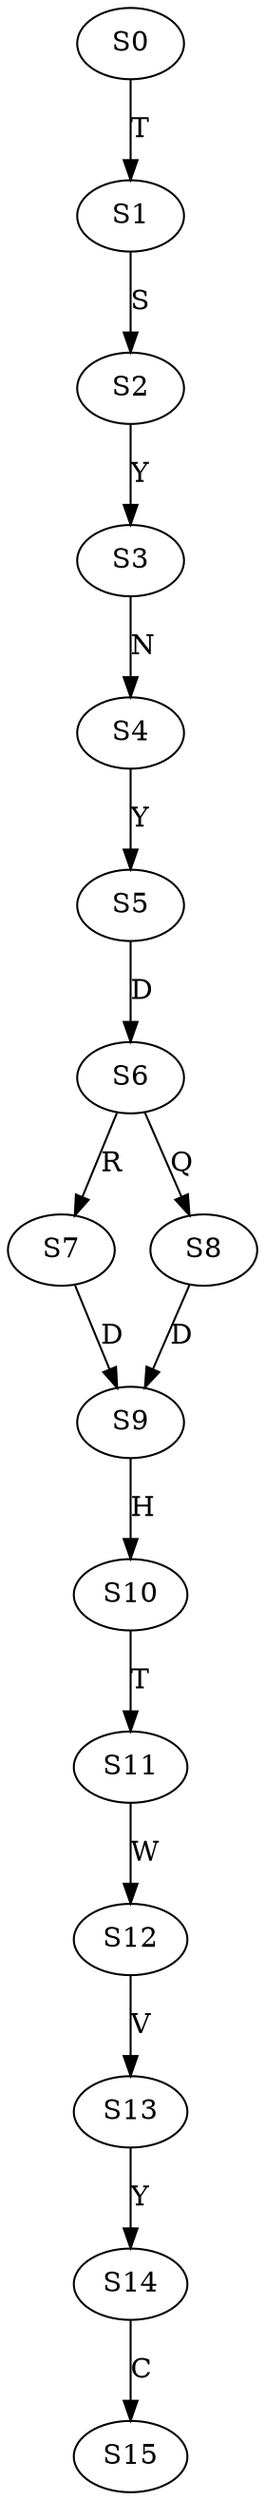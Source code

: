 strict digraph  {
	S0 -> S1 [ label = T ];
	S1 -> S2 [ label = S ];
	S2 -> S3 [ label = Y ];
	S3 -> S4 [ label = N ];
	S4 -> S5 [ label = Y ];
	S5 -> S6 [ label = D ];
	S6 -> S7 [ label = R ];
	S6 -> S8 [ label = Q ];
	S7 -> S9 [ label = D ];
	S8 -> S9 [ label = D ];
	S9 -> S10 [ label = H ];
	S10 -> S11 [ label = T ];
	S11 -> S12 [ label = W ];
	S12 -> S13 [ label = V ];
	S13 -> S14 [ label = Y ];
	S14 -> S15 [ label = C ];
}
